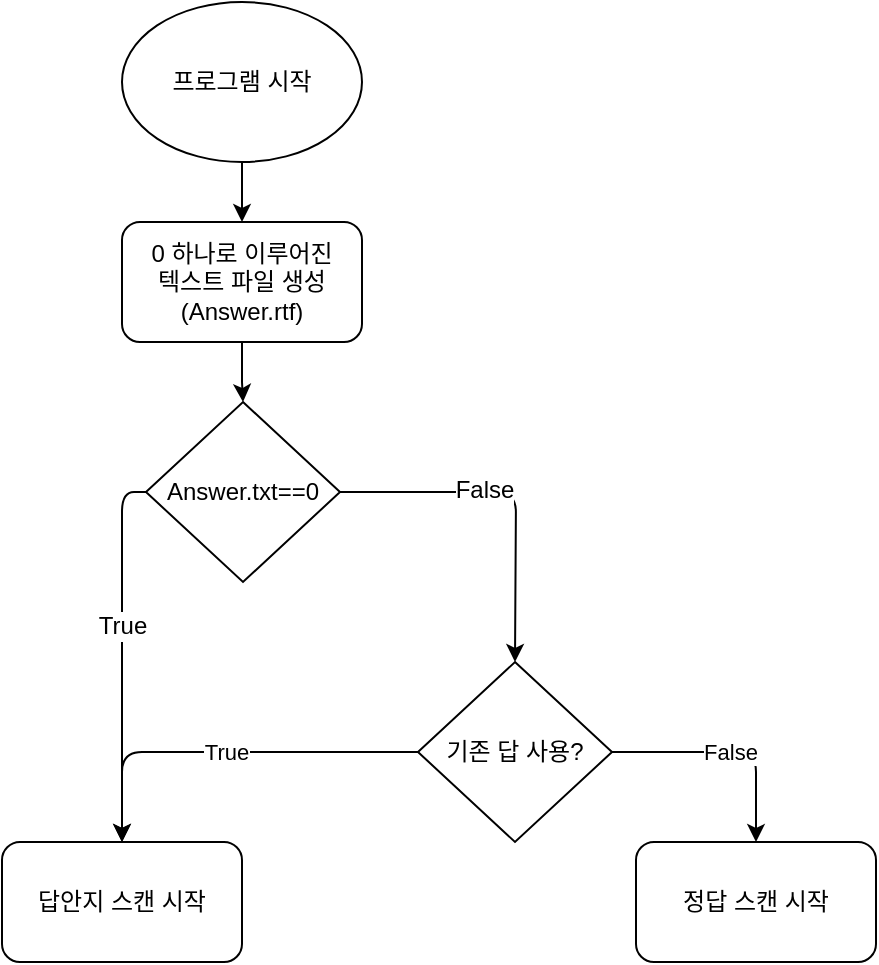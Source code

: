 <mxfile version="12.2.2" type="device" pages="1"><diagram id="v35AwFb4a6q7Ssd2gTC4" name="Page-1"><mxGraphModel dx="686" dy="799" grid="1" gridSize="10" guides="1" tooltips="1" connect="1" arrows="1" fold="1" page="1" pageScale="1" pageWidth="827" pageHeight="1169" math="0" shadow="0"><root><mxCell id="0"/><mxCell id="1" parent="0"/><mxCell id="Ygh2MqDzM9ctfmn7t2WT-12" value="" style="edgeStyle=orthogonalEdgeStyle;rounded=0;orthogonalLoop=1;jettySize=auto;html=1;entryX=0.5;entryY=0;entryDx=0;entryDy=0;" parent="1" source="Ygh2MqDzM9ctfmn7t2WT-1" target="Ygh2MqDzM9ctfmn7t2WT-6" edge="1"><mxGeometry relative="1" as="geometry"><mxPoint x="413.0" y="220" as="targetPoint"/></mxGeometry></mxCell><mxCell id="Ygh2MqDzM9ctfmn7t2WT-1" value="프로그램 시작" style="ellipse;whiteSpace=wrap;html=1;" parent="1" vertex="1"><mxGeometry x="353" y="60" width="120" height="80" as="geometry"/></mxCell><mxCell id="Ygh2MqDzM9ctfmn7t2WT-10" value="" style="edgeStyle=orthogonalEdgeStyle;rounded=0;orthogonalLoop=1;jettySize=auto;html=1;" parent="1" source="Ygh2MqDzM9ctfmn7t2WT-6" target="Ygh2MqDzM9ctfmn7t2WT-9" edge="1"><mxGeometry relative="1" as="geometry"/></mxCell><mxCell id="Ygh2MqDzM9ctfmn7t2WT-6" value="0 하나로 이루어진&lt;br&gt;텍스트 파일 생성&lt;br&gt;(Answer.rtf)" style="rounded=1;whiteSpace=wrap;html=1;" parent="1" vertex="1"><mxGeometry x="353" y="170" width="120" height="60" as="geometry"/></mxCell><mxCell id="Ygh2MqDzM9ctfmn7t2WT-9" value="Answer.txt==0" style="rhombus;whiteSpace=wrap;html=1;" parent="1" vertex="1"><mxGeometry x="365" y="260" width="97" height="90" as="geometry"/></mxCell><mxCell id="Ygh2MqDzM9ctfmn7t2WT-13" value="" style="endArrow=classic;html=1;exitX=0;exitY=0.5;exitDx=0;exitDy=0;entryX=0.5;entryY=0;entryDx=0;entryDy=0;" parent="1" source="Ygh2MqDzM9ctfmn7t2WT-9" edge="1" target="kCAXmNmW0ed_6tgoMwiN-1"><mxGeometry width="50" height="50" relative="1" as="geometry"><mxPoint x="350" y="420" as="sourcePoint"/><mxPoint x="280" y="360" as="targetPoint"/><Array as="points"><mxPoint x="353" y="305"/></Array></mxGeometry></mxCell><mxCell id="Ygh2MqDzM9ctfmn7t2WT-15" value="True" style="text;html=1;resizable=0;points=[];align=center;verticalAlign=middle;labelBackgroundColor=#ffffff;" parent="Ygh2MqDzM9ctfmn7t2WT-13" vertex="1" connectable="0"><mxGeometry x="-0.162" relative="1" as="geometry"><mxPoint as="offset"/></mxGeometry></mxCell><mxCell id="Ygh2MqDzM9ctfmn7t2WT-14" value="" style="endArrow=classic;html=1;exitX=1;exitY=0.5;exitDx=0;exitDy=0;entryX=0.5;entryY=0;entryDx=0;entryDy=0;" parent="1" source="Ygh2MqDzM9ctfmn7t2WT-9" target="Ygh2MqDzM9ctfmn7t2WT-19" edge="1"><mxGeometry width="50" height="50" relative="1" as="geometry"><mxPoint x="375" y="315.0" as="sourcePoint"/><mxPoint x="550" y="370" as="targetPoint"/><Array as="points"><mxPoint x="550" y="305"/></Array></mxGeometry></mxCell><mxCell id="Ygh2MqDzM9ctfmn7t2WT-16" value="False" style="text;html=1;resizable=0;points=[];align=center;verticalAlign=middle;labelBackgroundColor=#ffffff;" parent="Ygh2MqDzM9ctfmn7t2WT-14" vertex="1" connectable="0"><mxGeometry x="-0.168" y="1" relative="1" as="geometry"><mxPoint as="offset"/></mxGeometry></mxCell><mxCell id="Ygh2MqDzM9ctfmn7t2WT-19" value="기존 답 사용?" style="rhombus;whiteSpace=wrap;html=1;" parent="1" vertex="1"><mxGeometry x="501" y="390" width="97" height="90" as="geometry"/></mxCell><mxCell id="Ygh2MqDzM9ctfmn7t2WT-21" value="True" style="endArrow=classic;html=1;exitX=0;exitY=0.5;exitDx=0;exitDy=0;entryX=0.5;entryY=0;entryDx=0;entryDy=0;" parent="1" source="Ygh2MqDzM9ctfmn7t2WT-19" edge="1" target="kCAXmNmW0ed_6tgoMwiN-1"><mxGeometry width="50" height="50" relative="1" as="geometry"><mxPoint x="270" y="550" as="sourcePoint"/><mxPoint x="440" y="480" as="targetPoint"/><Array as="points"><mxPoint x="353" y="435"/></Array></mxGeometry></mxCell><mxCell id="Ygh2MqDzM9ctfmn7t2WT-22" value="False" style="endArrow=classic;html=1;exitX=1;exitY=0.5;exitDx=0;exitDy=0;entryX=0.5;entryY=0;entryDx=0;entryDy=0;" parent="1" source="Ygh2MqDzM9ctfmn7t2WT-19" edge="1" target="kCAXmNmW0ed_6tgoMwiN-2"><mxGeometry width="50" height="50" relative="1" as="geometry"><mxPoint x="511" y="445" as="sourcePoint"/><mxPoint x="670" y="480" as="targetPoint"/><Array as="points"><mxPoint x="670" y="435"/></Array></mxGeometry></mxCell><mxCell id="kCAXmNmW0ed_6tgoMwiN-1" value="답안지 스캔 시작" style="rounded=1;whiteSpace=wrap;html=1;" vertex="1" parent="1"><mxGeometry x="293" y="480" width="120" height="60" as="geometry"/></mxCell><mxCell id="kCAXmNmW0ed_6tgoMwiN-2" value="정답 스캔 시작" style="rounded=1;whiteSpace=wrap;html=1;" vertex="1" parent="1"><mxGeometry x="610" y="480" width="120" height="60" as="geometry"/></mxCell></root></mxGraphModel></diagram></mxfile>